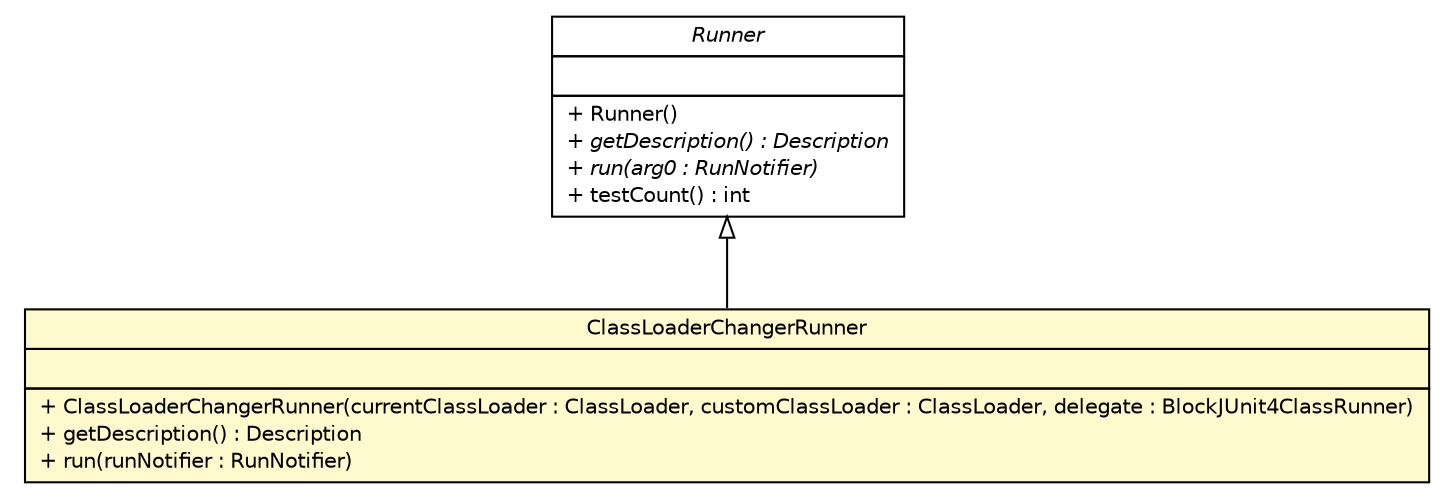 #!/usr/local/bin/dot
#
# Class diagram 
# Generated by UMLGraph version R5_6-24-gf6e263 (http://www.umlgraph.org/)
#

digraph G {
	edge [fontname="Helvetica",fontsize=10,labelfontname="Helvetica",labelfontsize=10];
	node [fontname="Helvetica",fontsize=10,shape=plaintext];
	nodesep=0.25;
	ranksep=0.5;
	// top.infra.test.classloader.ClassLoaderChangerRunner
	c370 [label=<<table title="top.infra.test.classloader.ClassLoaderChangerRunner" border="0" cellborder="1" cellspacing="0" cellpadding="2" port="p" bgcolor="lemonChiffon" href="./ClassLoaderChangerRunner.html">
		<tr><td><table border="0" cellspacing="0" cellpadding="1">
<tr><td align="center" balign="center"> ClassLoaderChangerRunner </td></tr>
		</table></td></tr>
		<tr><td><table border="0" cellspacing="0" cellpadding="1">
<tr><td align="left" balign="left">  </td></tr>
		</table></td></tr>
		<tr><td><table border="0" cellspacing="0" cellpadding="1">
<tr><td align="left" balign="left"> + ClassLoaderChangerRunner(currentClassLoader : ClassLoader, customClassLoader : ClassLoader, delegate : BlockJUnit4ClassRunner) </td></tr>
<tr><td align="left" balign="left"> + getDescription() : Description </td></tr>
<tr><td align="left" balign="left"> + run(runNotifier : RunNotifier) </td></tr>
		</table></td></tr>
		</table>>, URL="./ClassLoaderChangerRunner.html", fontname="Helvetica", fontcolor="black", fontsize=10.0];
	//top.infra.test.classloader.ClassLoaderChangerRunner extends org.junit.runner.Runner
	c479:p -> c370:p [dir=back,arrowtail=empty];
	// org.junit.runner.Runner
	c479 [label=<<table title="org.junit.runner.Runner" border="0" cellborder="1" cellspacing="0" cellpadding="2" port="p" href="http://java.sun.com/j2se/1.4.2/docs/api/org/junit/runner/Runner.html">
		<tr><td><table border="0" cellspacing="0" cellpadding="1">
<tr><td align="center" balign="center"><font face="Helvetica-Oblique"> Runner </font></td></tr>
		</table></td></tr>
		<tr><td><table border="0" cellspacing="0" cellpadding="1">
<tr><td align="left" balign="left">  </td></tr>
		</table></td></tr>
		<tr><td><table border="0" cellspacing="0" cellpadding="1">
<tr><td align="left" balign="left"> + Runner() </td></tr>
<tr><td align="left" balign="left"><font face="Helvetica-Oblique" point-size="10.0"> + getDescription() : Description </font></td></tr>
<tr><td align="left" balign="left"><font face="Helvetica-Oblique" point-size="10.0"> + run(arg0 : RunNotifier) </font></td></tr>
<tr><td align="left" balign="left"> + testCount() : int </td></tr>
		</table></td></tr>
		</table>>, URL="http://java.sun.com/j2se/1.4.2/docs/api/org/junit/runner/Runner.html", fontname="Helvetica", fontcolor="black", fontsize=10.0];
}

